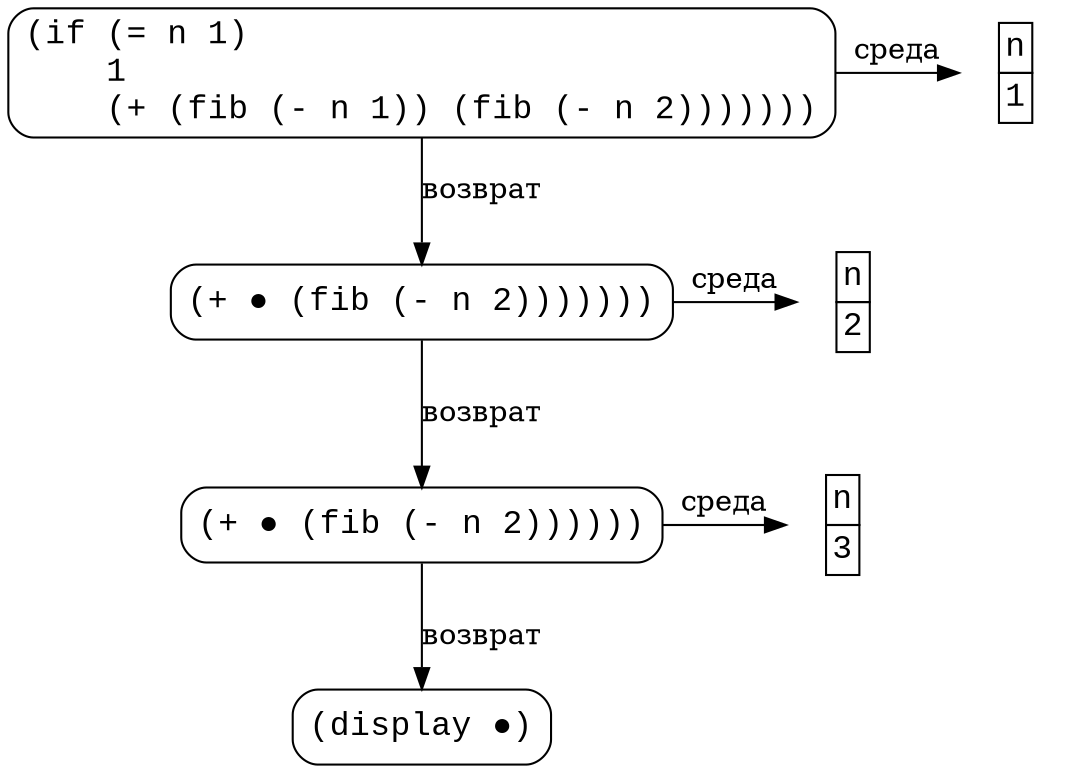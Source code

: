 digraph {
  fontname="Courier New";
  node [shape=rect, style=rounded, fontname="Courier New", fontsize=16];

  f3 [
    label=
      "(if (= n 1)                            \n" +
      "    1                                  \n" +
      "    (+ (fib (- n 1)) (fib (- n 2)))))))\n",
  ]
  e3 [
    shape=none,
    label=<
      <table border="0" cellborder="1" cellspacing="0">
      <tr><td>n</td></tr>
      <tr><td>1</td></tr>
      </table>
    >
  ];
  f3 -> e3 [label="среда"];
  { rank=same; f3, e3; }

  f2 [
    label=
      "(+ ● (fib (- n 2)))))))\n",
  ]
  f3 -> f2 [label="возврат"];
  e2 [
    shape=none,
    label=<
      <table border="0" cellborder="1" cellspacing="0">
      <tr><td>n</td></tr>
      <tr><td>2</td></tr>
      </table>
    >
  ];
  f2 -> e2 [label="среда"];
  { rank=same; f2, e2; }

  f1 [
    label=
      "(+ ● (fib (- n 2))))))\n",
  ];
  f2 -> f1 [label="возврат"];
  e1 [
    shape=none,
    label=<
      <table border="0" cellborder="1" cellspacing="0">
      <tr><td>n</td></tr>
      <tr><td>3</td></tr>
      </table>
    >
  ];
  f1 -> e1 [label="среда"];
  { rank=same; f1, e1; }

  f0 [label="(display ●)"];
  f1 -> f0 [label="возврат"];
}
